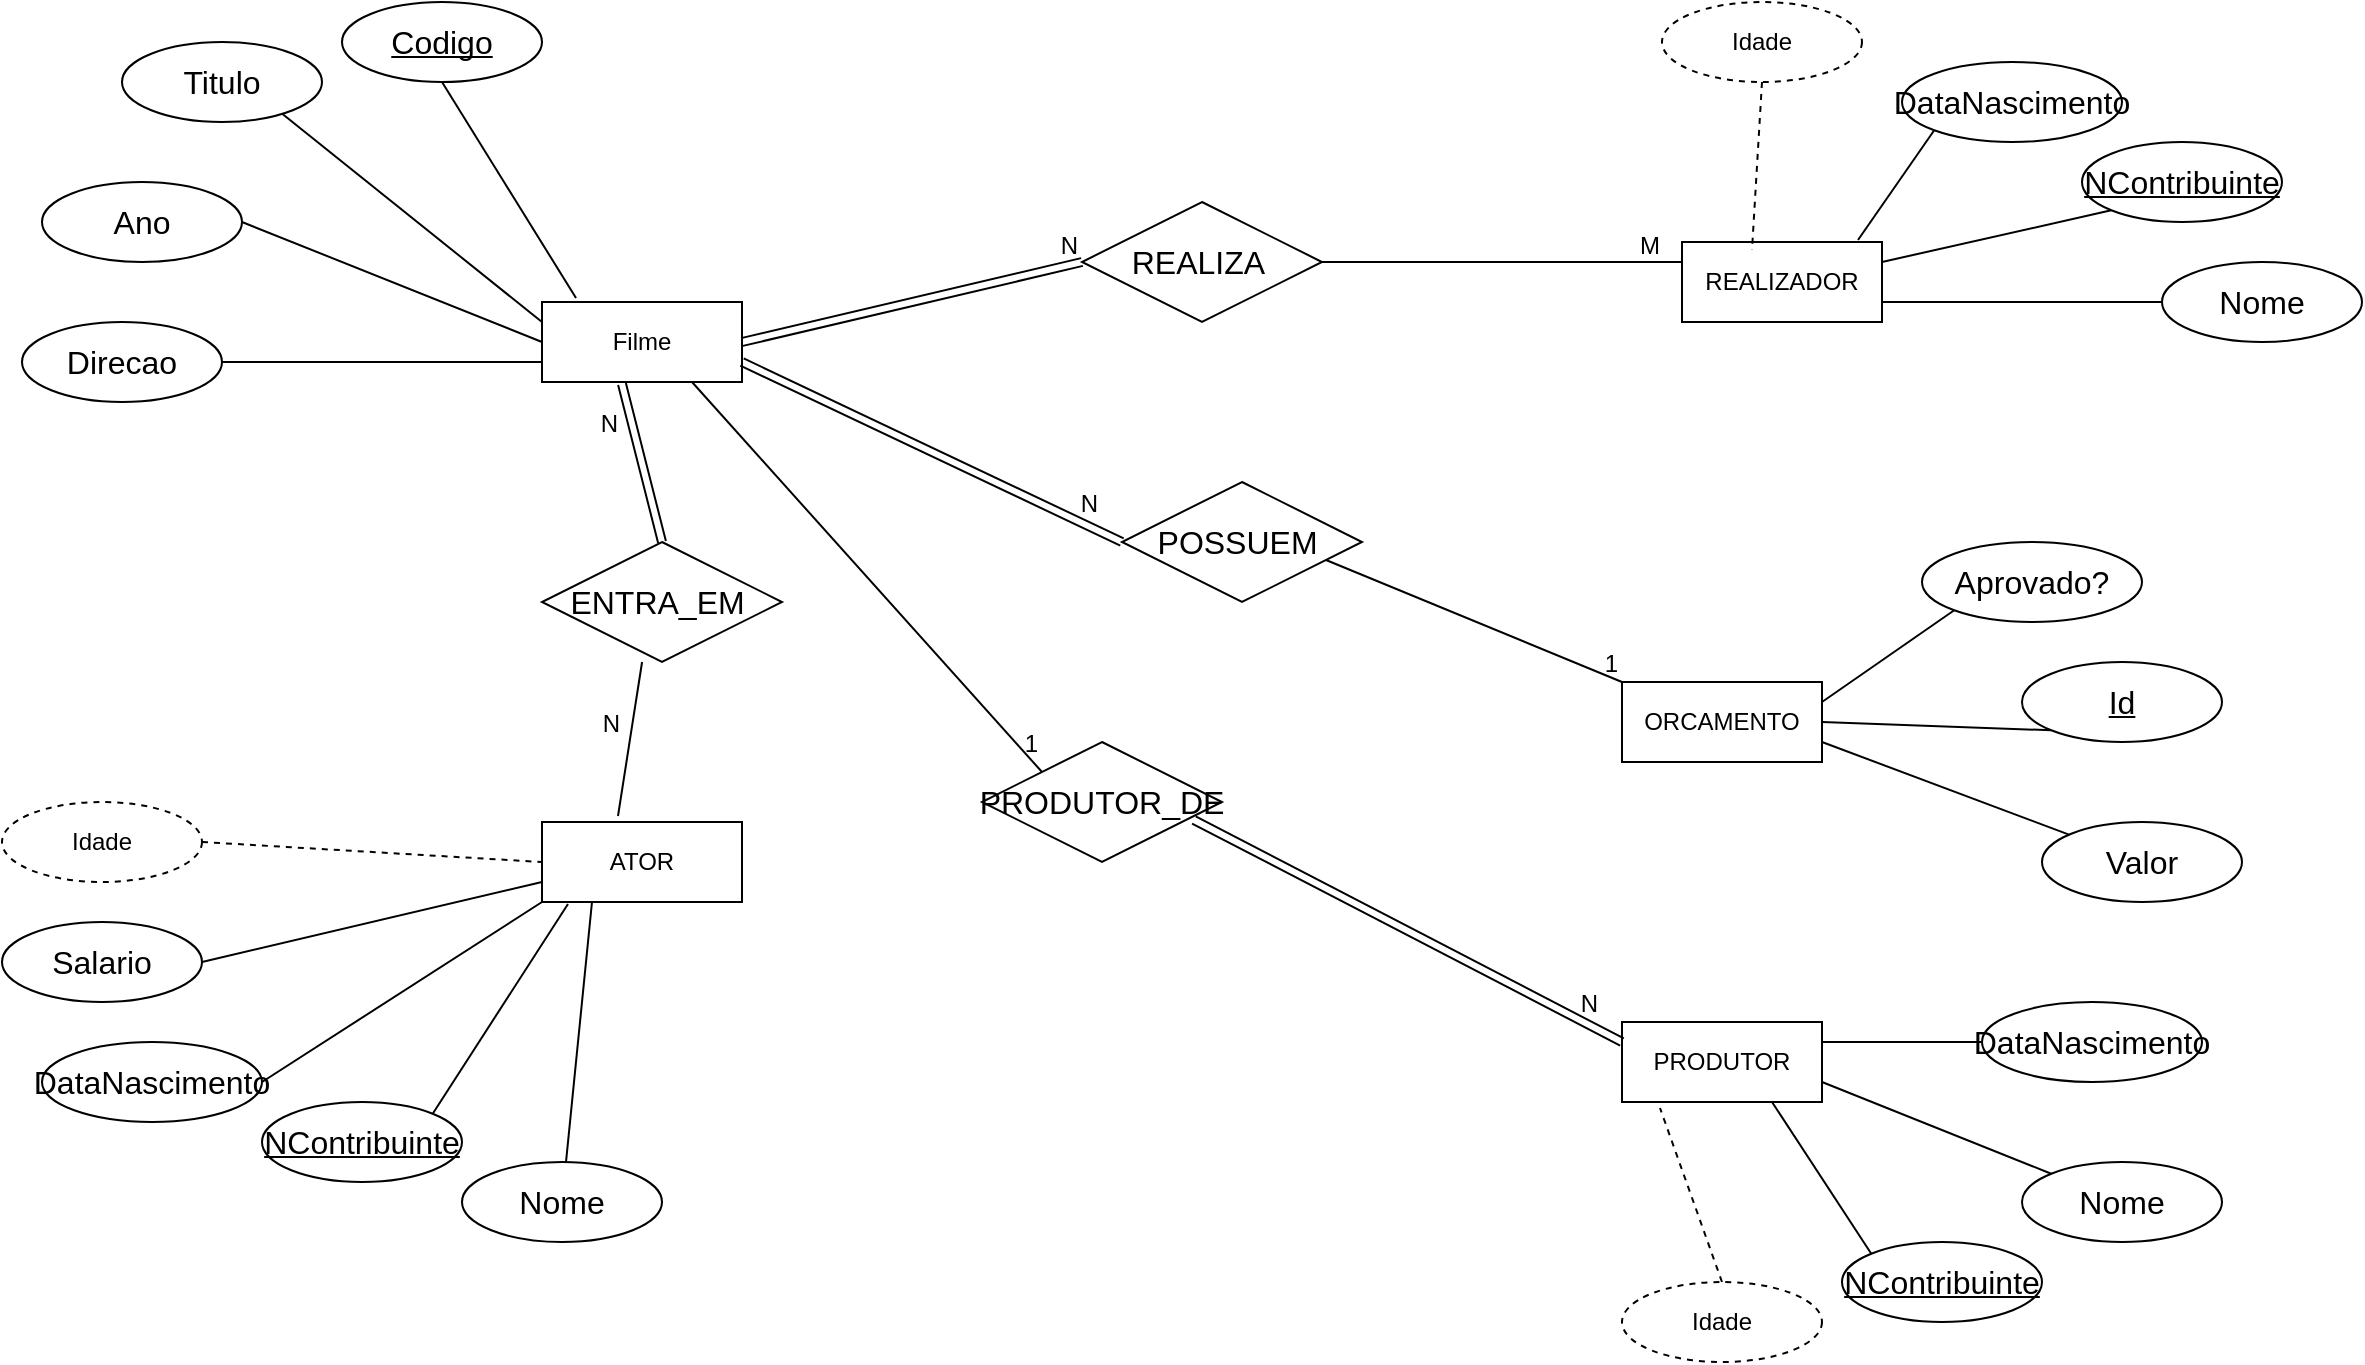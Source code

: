 <mxfile version="28.2.5">
  <diagram name="Página-1" id="I2dQohfjC5Hd8kVMXi4x">
    <mxGraphModel dx="1426" dy="785" grid="1" gridSize="10" guides="1" tooltips="1" connect="1" arrows="1" fold="1" page="1" pageScale="1" pageWidth="1654" pageHeight="2336" math="0" shadow="0">
      <root>
        <mxCell id="0" />
        <mxCell id="1" parent="0" />
        <mxCell id="1FPxHmWZ5ht5fRr-nW28-1" value="Filme" style="whiteSpace=wrap;html=1;align=center;" parent="1" vertex="1">
          <mxGeometry x="330" y="300" width="100" height="40" as="geometry" />
        </mxCell>
        <mxCell id="1FPxHmWZ5ht5fRr-nW28-2" value="" style="endArrow=none;html=1;rounded=0;entryX=0.5;entryY=1;entryDx=0;entryDy=0;exitX=0.17;exitY=-0.05;exitDx=0;exitDy=0;exitPerimeter=0;" parent="1" source="1FPxHmWZ5ht5fRr-nW28-1" target="1FPxHmWZ5ht5fRr-nW28-3" edge="1">
          <mxGeometry relative="1" as="geometry">
            <mxPoint x="360" y="290" as="sourcePoint" />
            <mxPoint x="370" y="230" as="targetPoint" />
          </mxGeometry>
        </mxCell>
        <mxCell id="1FPxHmWZ5ht5fRr-nW28-3" value="&lt;span id=&quot;docs-internal-guid-ebaa7406-7fff-df21-6a28-34f55d43d8de&quot;&gt;&lt;span style=&quot;font-size: 12pt; font-family: Calibri, sans-serif; background-color: transparent; font-variant-numeric: normal; font-variant-east-asian: normal; font-variant-alternates: normal; font-variant-position: normal; font-variant-emoji: normal; text-decoration-skip-ink: none; vertical-align: baseline; white-space-collapse: preserve;&quot;&gt;Codigo&lt;/span&gt;&lt;/span&gt;" style="ellipse;whiteSpace=wrap;html=1;align=center;fontStyle=4;" parent="1" vertex="1">
          <mxGeometry x="230" y="150" width="100" height="40" as="geometry" />
        </mxCell>
        <mxCell id="1FPxHmWZ5ht5fRr-nW28-4" value="" style="endArrow=none;html=1;rounded=0;entryX=0.79;entryY=0.875;entryDx=0;entryDy=0;entryPerimeter=0;exitX=0;exitY=0.25;exitDx=0;exitDy=0;" parent="1" source="1FPxHmWZ5ht5fRr-nW28-1" target="1FPxHmWZ5ht5fRr-nW28-6" edge="1">
          <mxGeometry relative="1" as="geometry">
            <mxPoint x="245" y="280" as="sourcePoint" />
            <mxPoint x="189" y="229" as="targetPoint" />
          </mxGeometry>
        </mxCell>
        <mxCell id="1FPxHmWZ5ht5fRr-nW28-6" value="&lt;span style=&quot;font-size:12.0pt;font-family:&amp;quot;Calibri&amp;quot;,sans-serif;&lt;br/&gt;mso-fareast-font-family:Calibri;mso-ansi-language:PT;mso-fareast-language:PT;&lt;br/&gt;mso-bidi-language:AR-SA&quot;&gt;Titulo&lt;/span&gt;" style="ellipse;whiteSpace=wrap;html=1;align=center;" parent="1" vertex="1">
          <mxGeometry x="120" y="170" width="100" height="40" as="geometry" />
        </mxCell>
        <mxCell id="yfIUrhoMjeoyV1aitQ_c-1" value="" style="endArrow=none;html=1;rounded=0;entryX=1;entryY=0.5;entryDx=0;entryDy=0;exitX=0;exitY=0.5;exitDx=0;exitDy=0;" edge="1" parent="1" target="yfIUrhoMjeoyV1aitQ_c-2" source="1FPxHmWZ5ht5fRr-nW28-1">
          <mxGeometry relative="1" as="geometry">
            <mxPoint x="320" y="410" as="sourcePoint" />
            <mxPoint x="189" y="339" as="targetPoint" />
          </mxGeometry>
        </mxCell>
        <mxCell id="yfIUrhoMjeoyV1aitQ_c-2" value="&lt;span style=&quot;font-size:12.0pt;font-family:&amp;quot;Calibri&amp;quot;,sans-serif;&amp;lt;br/&amp;gt;mso-fareast-font-family:Calibri;mso-ansi-language:PT;mso-fareast-language:PT;&amp;lt;br/&amp;gt;mso-bidi-language:AR-SA&quot;&gt;Ano&lt;/span&gt;" style="ellipse;whiteSpace=wrap;html=1;align=center;" vertex="1" parent="1">
          <mxGeometry x="80" y="240" width="100" height="40" as="geometry" />
        </mxCell>
        <mxCell id="yfIUrhoMjeoyV1aitQ_c-3" value="" style="endArrow=none;html=1;rounded=0;entryX=1;entryY=0.5;entryDx=0;entryDy=0;exitX=0;exitY=0.75;exitDx=0;exitDy=0;" edge="1" parent="1" target="yfIUrhoMjeoyV1aitQ_c-4" source="1FPxHmWZ5ht5fRr-nW28-1">
          <mxGeometry relative="1" as="geometry">
            <mxPoint x="510" y="390" as="sourcePoint" />
            <mxPoint x="379" y="409" as="targetPoint" />
          </mxGeometry>
        </mxCell>
        <mxCell id="yfIUrhoMjeoyV1aitQ_c-4" value="&lt;span id=&quot;docs-internal-guid-3716849f-7fff-76ab-c086-65439337c8c7&quot;&gt;&lt;span style=&quot;font-size: 12pt; font-family: Calibri, sans-serif; background-color: transparent; font-variant-numeric: normal; font-variant-east-asian: normal; font-variant-alternates: normal; font-variant-position: normal; font-variant-emoji: normal; vertical-align: baseline; white-space-collapse: preserve;&quot;&gt;Direcao&lt;/span&gt;&lt;/span&gt;" style="ellipse;whiteSpace=wrap;html=1;align=center;" vertex="1" parent="1">
          <mxGeometry x="70" y="310" width="100" height="40" as="geometry" />
        </mxCell>
        <mxCell id="yfIUrhoMjeoyV1aitQ_c-5" value="ATOR" style="whiteSpace=wrap;html=1;align=center;" vertex="1" parent="1">
          <mxGeometry x="330" y="560" width="100" height="40" as="geometry" />
        </mxCell>
        <mxCell id="yfIUrhoMjeoyV1aitQ_c-6" value="" style="endArrow=none;html=1;rounded=0;entryX=1;entryY=0;entryDx=0;entryDy=0;exitX=0.13;exitY=1.025;exitDx=0;exitDy=0;exitPerimeter=0;" edge="1" parent="1" source="yfIUrhoMjeoyV1aitQ_c-5" target="yfIUrhoMjeoyV1aitQ_c-7">
          <mxGeometry relative="1" as="geometry">
            <mxPoint x="330" y="808" as="sourcePoint" />
            <mxPoint x="273" y="710" as="targetPoint" />
          </mxGeometry>
        </mxCell>
        <mxCell id="yfIUrhoMjeoyV1aitQ_c-7" value="&lt;span id=&quot;docs-internal-guid-a73db363-7fff-aaf4-fc42-38332b3d3cb4&quot;&gt;&lt;span style=&quot;font-size: 12pt; font-family: Calibri, sans-serif; background-color: transparent; font-variant-numeric: normal; font-variant-east-asian: normal; font-variant-alternates: normal; font-variant-position: normal; font-variant-emoji: normal; text-decoration-skip-ink: none; vertical-align: baseline; white-space-collapse: preserve;&quot;&gt;NContribuinte&lt;/span&gt;&lt;/span&gt;" style="ellipse;whiteSpace=wrap;html=1;align=center;fontStyle=4;" vertex="1" parent="1">
          <mxGeometry x="190" y="700" width="100" height="40" as="geometry" />
        </mxCell>
        <mxCell id="yfIUrhoMjeoyV1aitQ_c-8" value="" style="endArrow=none;html=1;rounded=0;entryX=1;entryY=0.5;entryDx=0;entryDy=0;exitX=0;exitY=1;exitDx=0;exitDy=0;" edge="1" parent="1" source="yfIUrhoMjeoyV1aitQ_c-5" target="yfIUrhoMjeoyV1aitQ_c-9">
          <mxGeometry relative="1" as="geometry">
            <mxPoint x="270" y="850" as="sourcePoint" />
            <mxPoint x="139" y="779" as="targetPoint" />
          </mxGeometry>
        </mxCell>
        <mxCell id="yfIUrhoMjeoyV1aitQ_c-9" value="&lt;span id=&quot;docs-internal-guid-1d997552-7fff-d104-3208-8e50818a9966&quot;&gt;&lt;span style=&quot;font-size: 12pt; font-family: Calibri, sans-serif; background-color: transparent; font-variant-numeric: normal; font-variant-east-asian: normal; font-variant-alternates: normal; font-variant-position: normal; font-variant-emoji: normal; vertical-align: baseline; white-space-collapse: preserve;&quot;&gt;DataNascimento&lt;/span&gt;&lt;/span&gt;" style="ellipse;whiteSpace=wrap;html=1;align=center;" vertex="1" parent="1">
          <mxGeometry x="80" y="670" width="110" height="40" as="geometry" />
        </mxCell>
        <mxCell id="yfIUrhoMjeoyV1aitQ_c-10" value="" style="endArrow=none;html=1;rounded=0;exitX=0.25;exitY=1;exitDx=0;exitDy=0;" edge="1" parent="1" source="yfIUrhoMjeoyV1aitQ_c-5" target="yfIUrhoMjeoyV1aitQ_c-11">
          <mxGeometry relative="1" as="geometry">
            <mxPoint x="380" y="602" as="sourcePoint" />
            <mxPoint x="139" y="889" as="targetPoint" />
          </mxGeometry>
        </mxCell>
        <mxCell id="yfIUrhoMjeoyV1aitQ_c-11" value="&lt;span id=&quot;docs-internal-guid-53c1e11a-7fff-c2b4-9d5b-19d702ea0151&quot;&gt;&lt;span style=&quot;font-size: 12pt; font-family: Calibri, sans-serif; background-color: transparent; font-variant-numeric: normal; font-variant-east-asian: normal; font-variant-alternates: normal; font-variant-position: normal; font-variant-emoji: normal; vertical-align: baseline; white-space-collapse: preserve;&quot;&gt;Nome&lt;/span&gt;&lt;/span&gt;" style="ellipse;whiteSpace=wrap;html=1;align=center;" vertex="1" parent="1">
          <mxGeometry x="290" y="730" width="100" height="40" as="geometry" />
        </mxCell>
        <mxCell id="yfIUrhoMjeoyV1aitQ_c-12" value="" style="endArrow=none;html=1;rounded=0;entryX=1;entryY=0.5;entryDx=0;entryDy=0;exitX=0;exitY=0.75;exitDx=0;exitDy=0;" edge="1" parent="1" source="yfIUrhoMjeoyV1aitQ_c-5" target="yfIUrhoMjeoyV1aitQ_c-13">
          <mxGeometry relative="1" as="geometry">
            <mxPoint x="270" y="870" as="sourcePoint" />
            <mxPoint x="329" y="959" as="targetPoint" />
          </mxGeometry>
        </mxCell>
        <mxCell id="yfIUrhoMjeoyV1aitQ_c-13" value="&lt;span id=&quot;docs-internal-guid-f8d52f4b-7fff-a42e-fe9f-4c922991098c&quot;&gt;&lt;span style=&quot;font-size: 12pt; font-family: Calibri, sans-serif; background-color: transparent; font-variant-numeric: normal; font-variant-east-asian: normal; font-variant-alternates: normal; font-variant-position: normal; font-variant-emoji: normal; vertical-align: baseline; white-space-collapse: preserve;&quot;&gt;Salario&lt;/span&gt;&lt;/span&gt;" style="ellipse;whiteSpace=wrap;html=1;align=center;" vertex="1" parent="1">
          <mxGeometry x="60" y="610" width="100" height="40" as="geometry" />
        </mxCell>
        <mxCell id="yfIUrhoMjeoyV1aitQ_c-15" value="" style="endArrow=none;html=1;rounded=0;entryX=0;entryY=0.5;entryDx=0;entryDy=0;dashed=1;exitX=1;exitY=0.5;exitDx=0;exitDy=0;" edge="1" parent="1" source="yfIUrhoMjeoyV1aitQ_c-16" target="yfIUrhoMjeoyV1aitQ_c-5">
          <mxGeometry relative="1" as="geometry">
            <mxPoint x="170" y="570" as="sourcePoint" />
            <mxPoint x="330" y="570" as="targetPoint" />
          </mxGeometry>
        </mxCell>
        <mxCell id="yfIUrhoMjeoyV1aitQ_c-16" value="Idade" style="ellipse;whiteSpace=wrap;html=1;align=center;dashed=1;" vertex="1" parent="1">
          <mxGeometry x="60" y="550" width="100" height="40" as="geometry" />
        </mxCell>
        <mxCell id="yfIUrhoMjeoyV1aitQ_c-17" value="REALIZADOR" style="whiteSpace=wrap;html=1;align=center;" vertex="1" parent="1">
          <mxGeometry x="900" y="270" width="100" height="40" as="geometry" />
        </mxCell>
        <mxCell id="yfIUrhoMjeoyV1aitQ_c-18" value="" style="endArrow=none;html=1;rounded=0;entryX=0;entryY=1;entryDx=0;entryDy=0;exitX=1;exitY=0.25;exitDx=0;exitDy=0;" edge="1" parent="1" source="yfIUrhoMjeoyV1aitQ_c-17" target="yfIUrhoMjeoyV1aitQ_c-19">
          <mxGeometry relative="1" as="geometry">
            <mxPoint x="1253" y="121" as="sourcePoint" />
            <mxPoint x="1183" y="230" as="targetPoint" />
          </mxGeometry>
        </mxCell>
        <mxCell id="yfIUrhoMjeoyV1aitQ_c-19" value="&lt;span id=&quot;docs-internal-guid-a73db363-7fff-aaf4-fc42-38332b3d3cb4&quot;&gt;&lt;span style=&quot;font-size: 12pt; font-family: Calibri, sans-serif; background-color: transparent; font-variant-numeric: normal; font-variant-east-asian: normal; font-variant-alternates: normal; font-variant-position: normal; font-variant-emoji: normal; text-decoration-skip-ink: none; vertical-align: baseline; white-space-collapse: preserve;&quot;&gt;NContribuinte&lt;/span&gt;&lt;/span&gt;" style="ellipse;whiteSpace=wrap;html=1;align=center;fontStyle=4;" vertex="1" parent="1">
          <mxGeometry x="1100" y="220" width="100" height="40" as="geometry" />
        </mxCell>
        <mxCell id="yfIUrhoMjeoyV1aitQ_c-20" value="" style="endArrow=none;html=1;rounded=0;entryX=0.88;entryY=-0.025;entryDx=0;entryDy=0;exitX=0;exitY=1;exitDx=0;exitDy=0;entryPerimeter=0;" edge="1" parent="1" source="yfIUrhoMjeoyV1aitQ_c-21" target="yfIUrhoMjeoyV1aitQ_c-17">
          <mxGeometry relative="1" as="geometry">
            <mxPoint x="1020" y="225" as="sourcePoint" />
            <mxPoint x="880" y="315" as="targetPoint" />
          </mxGeometry>
        </mxCell>
        <mxCell id="yfIUrhoMjeoyV1aitQ_c-21" value="&lt;span id=&quot;docs-internal-guid-1d997552-7fff-d104-3208-8e50818a9966&quot;&gt;&lt;span style=&quot;font-size: 12pt; font-family: Calibri, sans-serif; background-color: transparent; font-variant-numeric: normal; font-variant-east-asian: normal; font-variant-alternates: normal; font-variant-position: normal; font-variant-emoji: normal; vertical-align: baseline; white-space-collapse: preserve;&quot;&gt;DataNascimento&lt;/span&gt;&lt;/span&gt;" style="ellipse;whiteSpace=wrap;html=1;align=center;" vertex="1" parent="1">
          <mxGeometry x="1010" y="180" width="110" height="40" as="geometry" />
        </mxCell>
        <mxCell id="yfIUrhoMjeoyV1aitQ_c-22" value="" style="endArrow=none;html=1;rounded=0;exitX=1;exitY=0.75;exitDx=0;exitDy=0;" edge="1" parent="1" source="yfIUrhoMjeoyV1aitQ_c-17" target="yfIUrhoMjeoyV1aitQ_c-23">
          <mxGeometry relative="1" as="geometry">
            <mxPoint x="1265" y="120" as="sourcePoint" />
            <mxPoint x="1049" y="409" as="targetPoint" />
          </mxGeometry>
        </mxCell>
        <mxCell id="yfIUrhoMjeoyV1aitQ_c-23" value="&lt;span id=&quot;docs-internal-guid-53c1e11a-7fff-c2b4-9d5b-19d702ea0151&quot;&gt;&lt;span style=&quot;font-size: 12pt; font-family: Calibri, sans-serif; background-color: transparent; font-variant-numeric: normal; font-variant-east-asian: normal; font-variant-alternates: normal; font-variant-position: normal; font-variant-emoji: normal; vertical-align: baseline; white-space-collapse: preserve;&quot;&gt;Nome&lt;/span&gt;&lt;/span&gt;" style="ellipse;whiteSpace=wrap;html=1;align=center;" vertex="1" parent="1">
          <mxGeometry x="1140" y="280" width="100" height="40" as="geometry" />
        </mxCell>
        <mxCell id="yfIUrhoMjeoyV1aitQ_c-26" value="" style="endArrow=none;html=1;rounded=0;entryX=0.35;entryY=0.1;entryDx=0;entryDy=0;dashed=1;entryPerimeter=0;exitX=0.5;exitY=1;exitDx=0;exitDy=0;exitPerimeter=0;" edge="1" parent="1" source="yfIUrhoMjeoyV1aitQ_c-27" target="yfIUrhoMjeoyV1aitQ_c-17">
          <mxGeometry relative="1" as="geometry">
            <mxPoint x="940" y="190" as="sourcePoint" />
            <mxPoint x="1240" y="100" as="targetPoint" />
          </mxGeometry>
        </mxCell>
        <mxCell id="yfIUrhoMjeoyV1aitQ_c-27" value="Idade" style="ellipse;whiteSpace=wrap;html=1;align=center;dashed=1;" vertex="1" parent="1">
          <mxGeometry x="890" y="150" width="100" height="40" as="geometry" />
        </mxCell>
        <mxCell id="yfIUrhoMjeoyV1aitQ_c-28" value="PRODUTOR" style="whiteSpace=wrap;html=1;align=center;" vertex="1" parent="1">
          <mxGeometry x="870" y="660" width="100" height="40" as="geometry" />
        </mxCell>
        <mxCell id="yfIUrhoMjeoyV1aitQ_c-29" value="" style="endArrow=none;html=1;rounded=0;entryX=0;entryY=0;entryDx=0;entryDy=0;exitX=0.75;exitY=1;exitDx=0;exitDy=0;" edge="1" parent="1" source="yfIUrhoMjeoyV1aitQ_c-28" target="yfIUrhoMjeoyV1aitQ_c-30">
          <mxGeometry relative="1" as="geometry">
            <mxPoint x="1223" y="511" as="sourcePoint" />
            <mxPoint x="1153" y="620" as="targetPoint" />
          </mxGeometry>
        </mxCell>
        <mxCell id="yfIUrhoMjeoyV1aitQ_c-30" value="&lt;span id=&quot;docs-internal-guid-a73db363-7fff-aaf4-fc42-38332b3d3cb4&quot;&gt;&lt;span style=&quot;font-size: 12pt; font-family: Calibri, sans-serif; background-color: transparent; font-variant-numeric: normal; font-variant-east-asian: normal; font-variant-alternates: normal; font-variant-position: normal; font-variant-emoji: normal; text-decoration-skip-ink: none; vertical-align: baseline; white-space-collapse: preserve;&quot;&gt;NContribuinte&lt;/span&gt;&lt;/span&gt;" style="ellipse;whiteSpace=wrap;html=1;align=center;fontStyle=4;" vertex="1" parent="1">
          <mxGeometry x="980" y="770" width="100" height="40" as="geometry" />
        </mxCell>
        <mxCell id="yfIUrhoMjeoyV1aitQ_c-31" value="" style="endArrow=none;html=1;rounded=0;entryX=1;entryY=0.25;entryDx=0;entryDy=0;exitX=0;exitY=0.5;exitDx=0;exitDy=0;" edge="1" parent="1" source="yfIUrhoMjeoyV1aitQ_c-32" target="yfIUrhoMjeoyV1aitQ_c-28">
          <mxGeometry relative="1" as="geometry">
            <mxPoint x="990" y="615" as="sourcePoint" />
            <mxPoint x="850" y="705" as="targetPoint" />
          </mxGeometry>
        </mxCell>
        <mxCell id="yfIUrhoMjeoyV1aitQ_c-32" value="&lt;span id=&quot;docs-internal-guid-1d997552-7fff-d104-3208-8e50818a9966&quot;&gt;&lt;span style=&quot;font-size: 12pt; font-family: Calibri, sans-serif; background-color: transparent; font-variant-numeric: normal; font-variant-east-asian: normal; font-variant-alternates: normal; font-variant-position: normal; font-variant-emoji: normal; vertical-align: baseline; white-space-collapse: preserve;&quot;&gt;DataNascimento&lt;/span&gt;&lt;/span&gt;" style="ellipse;whiteSpace=wrap;html=1;align=center;" vertex="1" parent="1">
          <mxGeometry x="1050" y="650" width="110" height="40" as="geometry" />
        </mxCell>
        <mxCell id="yfIUrhoMjeoyV1aitQ_c-33" value="" style="endArrow=none;html=1;rounded=0;exitX=1;exitY=0.75;exitDx=0;exitDy=0;" edge="1" parent="1" source="yfIUrhoMjeoyV1aitQ_c-28" target="yfIUrhoMjeoyV1aitQ_c-34">
          <mxGeometry relative="1" as="geometry">
            <mxPoint x="1235" y="510" as="sourcePoint" />
            <mxPoint x="1019" y="799" as="targetPoint" />
          </mxGeometry>
        </mxCell>
        <mxCell id="yfIUrhoMjeoyV1aitQ_c-34" value="&lt;span id=&quot;docs-internal-guid-53c1e11a-7fff-c2b4-9d5b-19d702ea0151&quot;&gt;&lt;span style=&quot;font-size: 12pt; font-family: Calibri, sans-serif; background-color: transparent; font-variant-numeric: normal; font-variant-east-asian: normal; font-variant-alternates: normal; font-variant-position: normal; font-variant-emoji: normal; vertical-align: baseline; white-space-collapse: preserve;&quot;&gt;Nome&lt;/span&gt;&lt;/span&gt;" style="ellipse;whiteSpace=wrap;html=1;align=center;" vertex="1" parent="1">
          <mxGeometry x="1070" y="730" width="100" height="40" as="geometry" />
        </mxCell>
        <mxCell id="yfIUrhoMjeoyV1aitQ_c-37" value="" style="endArrow=none;html=1;rounded=0;entryX=0.19;entryY=1.075;entryDx=0;entryDy=0;dashed=1;exitX=0.5;exitY=0;exitDx=0;exitDy=0;entryPerimeter=0;" edge="1" parent="1" source="yfIUrhoMjeoyV1aitQ_c-38" target="yfIUrhoMjeoyV1aitQ_c-28">
          <mxGeometry relative="1" as="geometry">
            <mxPoint x="1050" y="480" as="sourcePoint" />
            <mxPoint x="1210" y="490" as="targetPoint" />
          </mxGeometry>
        </mxCell>
        <mxCell id="yfIUrhoMjeoyV1aitQ_c-38" value="Idade" style="ellipse;whiteSpace=wrap;html=1;align=center;dashed=1;" vertex="1" parent="1">
          <mxGeometry x="870" y="790" width="100" height="40" as="geometry" />
        </mxCell>
        <mxCell id="yfIUrhoMjeoyV1aitQ_c-40" value="ORCAMENTO" style="whiteSpace=wrap;html=1;align=center;" vertex="1" parent="1">
          <mxGeometry x="870" y="490" width="100" height="40" as="geometry" />
        </mxCell>
        <mxCell id="yfIUrhoMjeoyV1aitQ_c-41" value="" style="endArrow=none;html=1;rounded=0;entryX=0;entryY=1;entryDx=0;entryDy=0;exitX=1;exitY=0.5;exitDx=0;exitDy=0;" edge="1" parent="1" source="yfIUrhoMjeoyV1aitQ_c-40" target="yfIUrhoMjeoyV1aitQ_c-42">
          <mxGeometry relative="1" as="geometry">
            <mxPoint x="1223" y="341" as="sourcePoint" />
            <mxPoint x="1153" y="450" as="targetPoint" />
          </mxGeometry>
        </mxCell>
        <mxCell id="yfIUrhoMjeoyV1aitQ_c-42" value="&lt;span id=&quot;docs-internal-guid-a73db363-7fff-aaf4-fc42-38332b3d3cb4&quot;&gt;&lt;span style=&quot;font-size: 12pt; font-family: Calibri, sans-serif; background-color: transparent; font-variant-numeric: normal; font-variant-east-asian: normal; font-variant-alternates: normal; font-variant-position: normal; font-variant-emoji: normal; text-decoration-skip-ink: none; vertical-align: baseline; white-space-collapse: preserve;&quot;&gt;Id&lt;/span&gt;&lt;/span&gt;" style="ellipse;whiteSpace=wrap;html=1;align=center;fontStyle=4;" vertex="1" parent="1">
          <mxGeometry x="1070" y="480" width="100" height="40" as="geometry" />
        </mxCell>
        <mxCell id="yfIUrhoMjeoyV1aitQ_c-43" value="" style="endArrow=none;html=1;rounded=0;entryX=1;entryY=0.25;entryDx=0;entryDy=0;exitX=0;exitY=1;exitDx=0;exitDy=0;" edge="1" parent="1" source="yfIUrhoMjeoyV1aitQ_c-44" target="yfIUrhoMjeoyV1aitQ_c-40">
          <mxGeometry relative="1" as="geometry">
            <mxPoint x="990" y="445" as="sourcePoint" />
            <mxPoint x="850" y="535" as="targetPoint" />
          </mxGeometry>
        </mxCell>
        <mxCell id="yfIUrhoMjeoyV1aitQ_c-44" value="&lt;span id=&quot;docs-internal-guid-1d997552-7fff-d104-3208-8e50818a9966&quot;&gt;&lt;span style=&quot;font-size: 12pt; font-family: Calibri, sans-serif; background-color: transparent; font-variant-numeric: normal; font-variant-east-asian: normal; font-variant-alternates: normal; font-variant-position: normal; font-variant-emoji: normal; vertical-align: baseline; white-space-collapse: preserve;&quot;&gt;Aprovado?&lt;/span&gt;&lt;/span&gt;" style="ellipse;whiteSpace=wrap;html=1;align=center;" vertex="1" parent="1">
          <mxGeometry x="1020" y="420" width="110" height="40" as="geometry" />
        </mxCell>
        <mxCell id="yfIUrhoMjeoyV1aitQ_c-45" value="" style="endArrow=none;html=1;rounded=0;exitX=1;exitY=0.75;exitDx=0;exitDy=0;" edge="1" parent="1" source="yfIUrhoMjeoyV1aitQ_c-40" target="yfIUrhoMjeoyV1aitQ_c-46">
          <mxGeometry relative="1" as="geometry">
            <mxPoint x="1235" y="340" as="sourcePoint" />
            <mxPoint x="1019" y="629" as="targetPoint" />
          </mxGeometry>
        </mxCell>
        <mxCell id="yfIUrhoMjeoyV1aitQ_c-46" value="&lt;span id=&quot;docs-internal-guid-53c1e11a-7fff-c2b4-9d5b-19d702ea0151&quot;&gt;&lt;span style=&quot;font-size: 12pt; font-family: Calibri, sans-serif; background-color: transparent; font-variant-numeric: normal; font-variant-east-asian: normal; font-variant-alternates: normal; font-variant-position: normal; font-variant-emoji: normal; vertical-align: baseline; white-space-collapse: preserve;&quot;&gt;Valor&lt;/span&gt;&lt;/span&gt;" style="ellipse;whiteSpace=wrap;html=1;align=center;" vertex="1" parent="1">
          <mxGeometry x="1080" y="560" width="100" height="40" as="geometry" />
        </mxCell>
        <mxCell id="yfIUrhoMjeoyV1aitQ_c-53" value="&lt;span id=&quot;docs-internal-guid-5d2d0053-7fff-05fe-c760-6d3a323af61f&quot;&gt;&lt;span style=&quot;font-size: 12pt; font-family: Calibri, sans-serif; background-color: transparent; font-variant-numeric: normal; font-variant-east-asian: normal; font-variant-alternates: normal; font-variant-position: normal; font-variant-emoji: normal; vertical-align: baseline; white-space-collapse: preserve;&quot;&gt;REALIZA &lt;/span&gt;&lt;/span&gt;" style="shape=rhombus;perimeter=rhombusPerimeter;whiteSpace=wrap;html=1;align=center;" vertex="1" parent="1">
          <mxGeometry x="600" y="250" width="120" height="60" as="geometry" />
        </mxCell>
        <mxCell id="yfIUrhoMjeoyV1aitQ_c-54" value="&lt;span id=&quot;docs-internal-guid-73402b92-7fff-25d4-021a-73f368209b64&quot;&gt;&lt;span style=&quot;font-size: 12pt; font-family: Calibri, sans-serif; background-color: transparent; font-variant-numeric: normal; font-variant-east-asian: normal; font-variant-alternates: normal; font-variant-position: normal; font-variant-emoji: normal; vertical-align: baseline; white-space-collapse: preserve;&quot;&gt;PRODUTOR_DE &lt;/span&gt;&lt;/span&gt;" style="shape=rhombus;perimeter=rhombusPerimeter;whiteSpace=wrap;html=1;align=center;" vertex="1" parent="1">
          <mxGeometry x="550" y="520" width="120" height="60" as="geometry" />
        </mxCell>
        <mxCell id="yfIUrhoMjeoyV1aitQ_c-55" value="&lt;span id=&quot;docs-internal-guid-472e4f13-7fff-cc11-d384-2b276d2c87c2&quot;&gt;&lt;span style=&quot;font-size: 12pt; font-family: Calibri, sans-serif; background-color: transparent; font-variant-numeric: normal; font-variant-east-asian: normal; font-variant-alternates: normal; font-variant-position: normal; font-variant-emoji: normal; vertical-align: baseline; white-space-collapse: preserve;&quot;&gt;ENTRA_EM &lt;/span&gt;&lt;/span&gt;" style="shape=rhombus;perimeter=rhombusPerimeter;whiteSpace=wrap;html=1;align=center;" vertex="1" parent="1">
          <mxGeometry x="330" y="420" width="120" height="60" as="geometry" />
        </mxCell>
        <mxCell id="yfIUrhoMjeoyV1aitQ_c-57" value="&lt;span id=&quot;docs-internal-guid-d4f6d46f-7fff-fb46-dea1-8a2acfc652f3&quot;&gt;&lt;span style=&quot;font-size: 12pt; font-family: Calibri, sans-serif; background-color: transparent; font-variant-numeric: normal; font-variant-east-asian: normal; font-variant-alternates: normal; font-variant-position: normal; font-variant-emoji: normal; vertical-align: baseline; white-space-collapse: preserve;&quot;&gt;POSSUEM &lt;/span&gt;&lt;/span&gt;" style="shape=rhombus;perimeter=rhombusPerimeter;whiteSpace=wrap;html=1;align=center;" vertex="1" parent="1">
          <mxGeometry x="620" y="390" width="120" height="60" as="geometry" />
        </mxCell>
        <mxCell id="yfIUrhoMjeoyV1aitQ_c-59" value="" style="shape=link;html=1;rounded=0;entryX=0;entryY=0.5;entryDx=0;entryDy=0;exitX=1;exitY=0.75;exitDx=0;exitDy=0;" edge="1" parent="1" source="1FPxHmWZ5ht5fRr-nW28-1" target="yfIUrhoMjeoyV1aitQ_c-57">
          <mxGeometry relative="1" as="geometry">
            <mxPoint x="420" y="330" as="sourcePoint" />
            <mxPoint x="580" y="330" as="targetPoint" />
          </mxGeometry>
        </mxCell>
        <mxCell id="yfIUrhoMjeoyV1aitQ_c-60" value="N" style="resizable=0;html=1;whiteSpace=wrap;align=right;verticalAlign=bottom;" connectable="0" vertex="1" parent="yfIUrhoMjeoyV1aitQ_c-59">
          <mxGeometry x="1" relative="1" as="geometry">
            <mxPoint x="-10" y="-10" as="offset" />
          </mxGeometry>
        </mxCell>
        <mxCell id="yfIUrhoMjeoyV1aitQ_c-63" value="" style="endArrow=none;html=1;rounded=0;exitX=0.85;exitY=0.65;exitDx=0;exitDy=0;exitPerimeter=0;entryX=0;entryY=0;entryDx=0;entryDy=0;" edge="1" parent="1" source="yfIUrhoMjeoyV1aitQ_c-57" target="yfIUrhoMjeoyV1aitQ_c-40">
          <mxGeometry relative="1" as="geometry">
            <mxPoint x="710" y="500" as="sourcePoint" />
            <mxPoint x="870" y="500" as="targetPoint" />
          </mxGeometry>
        </mxCell>
        <mxCell id="yfIUrhoMjeoyV1aitQ_c-64" value="1" style="resizable=0;html=1;whiteSpace=wrap;align=right;verticalAlign=bottom;" connectable="0" vertex="1" parent="yfIUrhoMjeoyV1aitQ_c-63">
          <mxGeometry x="1" relative="1" as="geometry" />
        </mxCell>
        <mxCell id="yfIUrhoMjeoyV1aitQ_c-65" value="" style="shape=link;html=1;rounded=0;exitX=0.883;exitY=0.65;exitDx=0;exitDy=0;exitPerimeter=0;entryX=0;entryY=0.25;entryDx=0;entryDy=0;" edge="1" parent="1" source="yfIUrhoMjeoyV1aitQ_c-54" target="yfIUrhoMjeoyV1aitQ_c-28">
          <mxGeometry relative="1" as="geometry">
            <mxPoint x="710" y="660" as="sourcePoint" />
            <mxPoint x="870" y="660" as="targetPoint" />
          </mxGeometry>
        </mxCell>
        <mxCell id="yfIUrhoMjeoyV1aitQ_c-66" value="N" style="resizable=0;html=1;whiteSpace=wrap;align=right;verticalAlign=bottom;" connectable="0" vertex="1" parent="yfIUrhoMjeoyV1aitQ_c-65">
          <mxGeometry x="1" relative="1" as="geometry">
            <mxPoint x="-10" y="-10" as="offset" />
          </mxGeometry>
        </mxCell>
        <mxCell id="yfIUrhoMjeoyV1aitQ_c-67" value="" style="endArrow=none;html=1;rounded=0;exitX=0.75;exitY=1;exitDx=0;exitDy=0;entryX=0;entryY=0;entryDx=0;entryDy=0;" edge="1" parent="1" source="1FPxHmWZ5ht5fRr-nW28-1" target="yfIUrhoMjeoyV1aitQ_c-54">
          <mxGeometry relative="1" as="geometry">
            <mxPoint x="440" y="540" as="sourcePoint" />
            <mxPoint x="600" y="540" as="targetPoint" />
          </mxGeometry>
        </mxCell>
        <mxCell id="yfIUrhoMjeoyV1aitQ_c-68" value="1" style="resizable=0;html=1;whiteSpace=wrap;align=right;verticalAlign=bottom;" connectable="0" vertex="1" parent="yfIUrhoMjeoyV1aitQ_c-67">
          <mxGeometry x="1" relative="1" as="geometry">
            <mxPoint y="-5" as="offset" />
          </mxGeometry>
        </mxCell>
        <mxCell id="yfIUrhoMjeoyV1aitQ_c-71" value="" style="shape=link;html=1;rounded=0;entryX=0.4;entryY=1.025;entryDx=0;entryDy=0;entryPerimeter=0;exitX=0.5;exitY=0;exitDx=0;exitDy=0;" edge="1" parent="1" source="yfIUrhoMjeoyV1aitQ_c-55" target="1FPxHmWZ5ht5fRr-nW28-1">
          <mxGeometry relative="1" as="geometry">
            <mxPoint x="370" y="420" as="sourcePoint" />
            <mxPoint x="530" y="420" as="targetPoint" />
          </mxGeometry>
        </mxCell>
        <mxCell id="yfIUrhoMjeoyV1aitQ_c-72" value="N" style="resizable=0;html=1;whiteSpace=wrap;align=right;verticalAlign=bottom;" connectable="0" vertex="1" parent="yfIUrhoMjeoyV1aitQ_c-71">
          <mxGeometry x="1" relative="1" as="geometry">
            <mxPoint y="29" as="offset" />
          </mxGeometry>
        </mxCell>
        <mxCell id="yfIUrhoMjeoyV1aitQ_c-73" value="" style="endArrow=none;html=1;rounded=0;entryX=0.417;entryY=1;entryDx=0;entryDy=0;entryPerimeter=0;exitX=0.38;exitY=-0.075;exitDx=0;exitDy=0;exitPerimeter=0;" edge="1" parent="1" source="yfIUrhoMjeoyV1aitQ_c-5" target="yfIUrhoMjeoyV1aitQ_c-55">
          <mxGeometry relative="1" as="geometry">
            <mxPoint x="350" y="560" as="sourcePoint" />
            <mxPoint x="510" y="560" as="targetPoint" />
          </mxGeometry>
        </mxCell>
        <mxCell id="yfIUrhoMjeoyV1aitQ_c-74" value="N" style="resizable=0;html=1;whiteSpace=wrap;align=right;verticalAlign=bottom;" connectable="0" vertex="1" parent="yfIUrhoMjeoyV1aitQ_c-73">
          <mxGeometry x="1" relative="1" as="geometry">
            <mxPoint x="-10" y="40" as="offset" />
          </mxGeometry>
        </mxCell>
        <mxCell id="yfIUrhoMjeoyV1aitQ_c-75" value="" style="shape=link;html=1;rounded=0;entryX=0;entryY=0.5;entryDx=0;entryDy=0;exitX=1;exitY=0.5;exitDx=0;exitDy=0;" edge="1" parent="1" source="1FPxHmWZ5ht5fRr-nW28-1" target="yfIUrhoMjeoyV1aitQ_c-53">
          <mxGeometry relative="1" as="geometry">
            <mxPoint x="430" y="310" as="sourcePoint" />
            <mxPoint x="590" y="310" as="targetPoint" />
          </mxGeometry>
        </mxCell>
        <mxCell id="yfIUrhoMjeoyV1aitQ_c-76" value="N" style="resizable=0;html=1;whiteSpace=wrap;align=right;verticalAlign=bottom;" connectable="0" vertex="1" parent="yfIUrhoMjeoyV1aitQ_c-75">
          <mxGeometry x="1" relative="1" as="geometry" />
        </mxCell>
        <mxCell id="yfIUrhoMjeoyV1aitQ_c-77" value="" style="endArrow=none;html=1;rounded=0;entryX=0;entryY=0.25;entryDx=0;entryDy=0;exitX=1;exitY=0.5;exitDx=0;exitDy=0;" edge="1" parent="1" source="yfIUrhoMjeoyV1aitQ_c-53" target="yfIUrhoMjeoyV1aitQ_c-17">
          <mxGeometry relative="1" as="geometry">
            <mxPoint x="700" y="290" as="sourcePoint" />
            <mxPoint x="860" y="290" as="targetPoint" />
          </mxGeometry>
        </mxCell>
        <mxCell id="yfIUrhoMjeoyV1aitQ_c-78" value="M" style="resizable=0;html=1;whiteSpace=wrap;align=right;verticalAlign=bottom;" connectable="0" vertex="1" parent="yfIUrhoMjeoyV1aitQ_c-77">
          <mxGeometry x="1" relative="1" as="geometry">
            <mxPoint x="-10" as="offset" />
          </mxGeometry>
        </mxCell>
      </root>
    </mxGraphModel>
  </diagram>
</mxfile>
